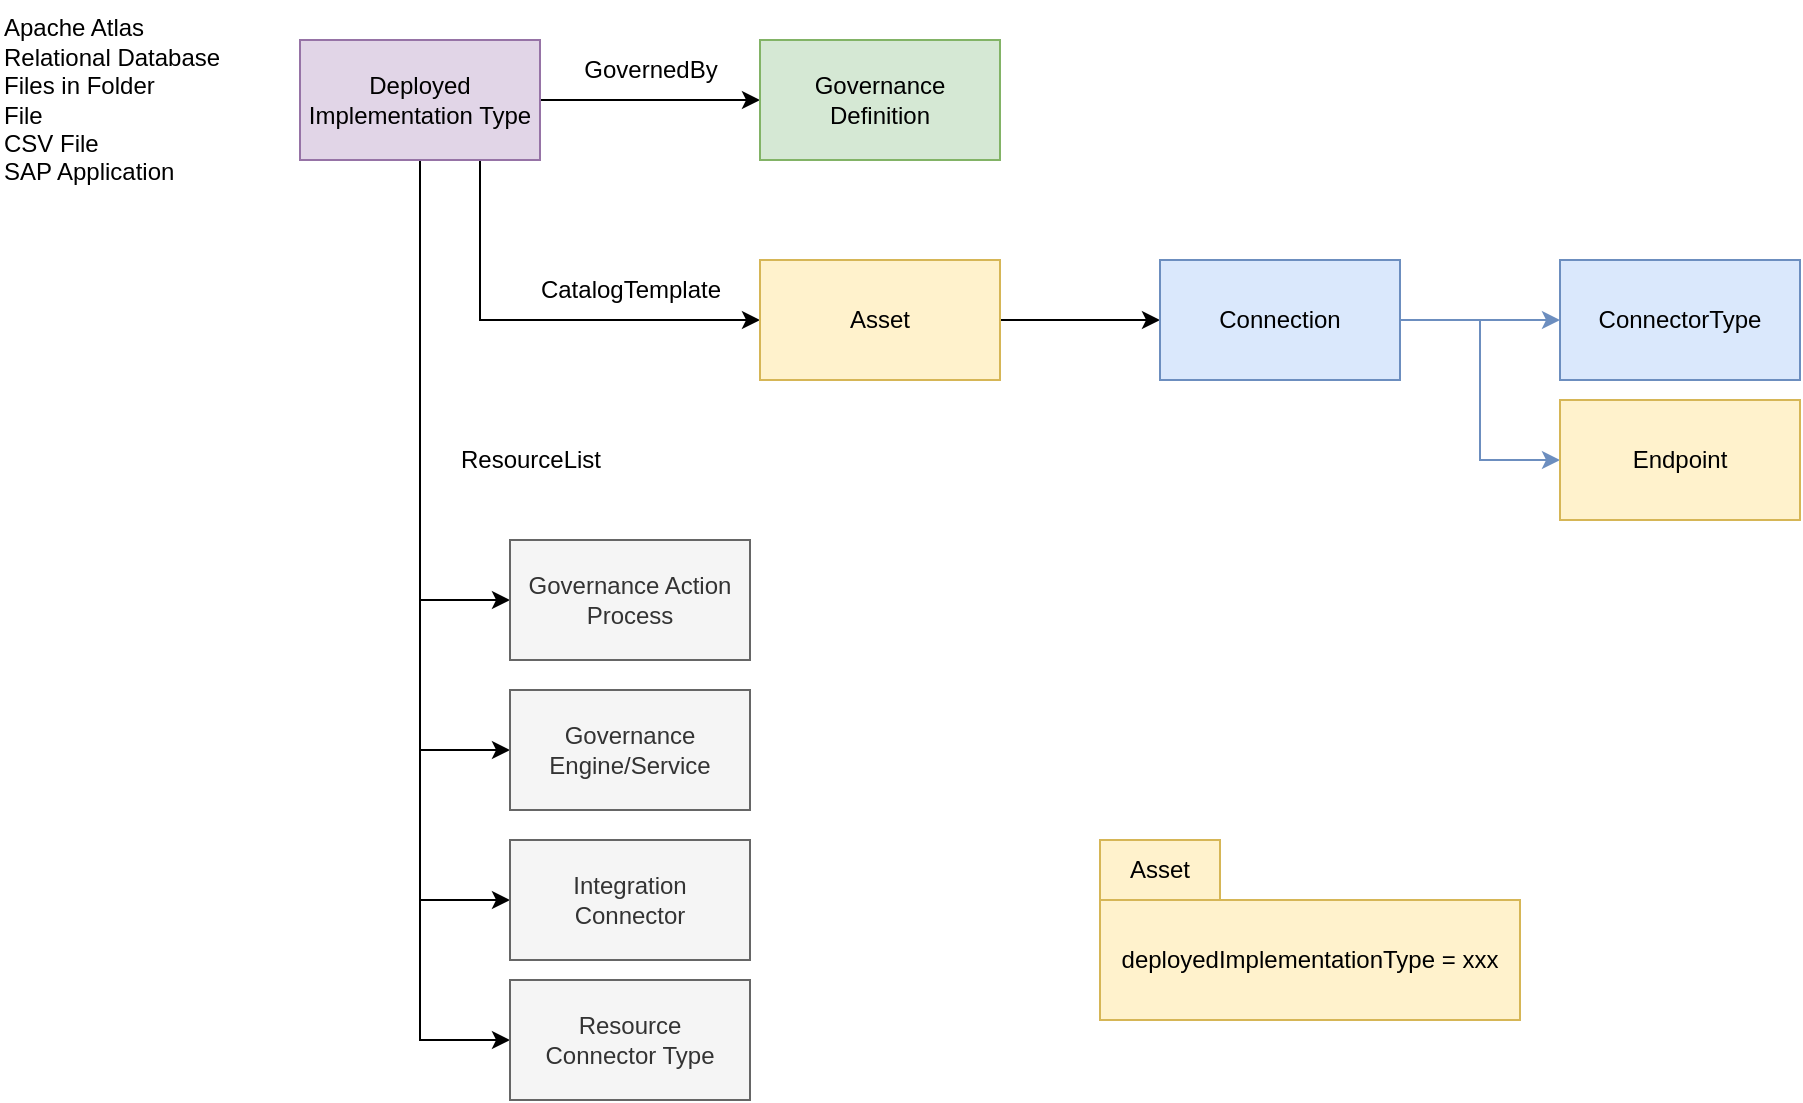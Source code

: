 <mxfile version="21.6.8" type="device" pages="3">
  <diagram name="deployed-implementation-type" id="qUKCv-Z4yKY8zKKvtONu">
    <mxGraphModel dx="1114" dy="1056" grid="1" gridSize="10" guides="1" tooltips="1" connect="1" arrows="1" fold="1" page="1" pageScale="1" pageWidth="827" pageHeight="1169" math="0" shadow="0">
      <root>
        <mxCell id="0" />
        <mxCell id="1" parent="0" />
        <mxCell id="b3Yb-m2iy14IqW4_P95S-3" style="edgeStyle=orthogonalEdgeStyle;rounded=0;orthogonalLoop=1;jettySize=auto;html=1;exitX=1;exitY=0.5;exitDx=0;exitDy=0;entryX=0;entryY=0.5;entryDx=0;entryDy=0;" edge="1" parent="1" source="b3Yb-m2iy14IqW4_P95S-1" target="b3Yb-m2iy14IqW4_P95S-2">
          <mxGeometry relative="1" as="geometry" />
        </mxCell>
        <mxCell id="b3Yb-m2iy14IqW4_P95S-12" style="edgeStyle=orthogonalEdgeStyle;rounded=0;orthogonalLoop=1;jettySize=auto;html=1;exitX=0.75;exitY=1;exitDx=0;exitDy=0;entryX=0;entryY=0.5;entryDx=0;entryDy=0;" edge="1" parent="1" source="b3Yb-m2iy14IqW4_P95S-1" target="b3Yb-m2iy14IqW4_P95S-5">
          <mxGeometry relative="1" as="geometry" />
        </mxCell>
        <mxCell id="b3Yb-m2iy14IqW4_P95S-15" style="edgeStyle=orthogonalEdgeStyle;rounded=0;orthogonalLoop=1;jettySize=auto;html=1;exitX=0.5;exitY=1;exitDx=0;exitDy=0;entryX=0;entryY=0.5;entryDx=0;entryDy=0;" edge="1" parent="1" source="b3Yb-m2iy14IqW4_P95S-1" target="b3Yb-m2iy14IqW4_P95S-14">
          <mxGeometry relative="1" as="geometry" />
        </mxCell>
        <mxCell id="b3Yb-m2iy14IqW4_P95S-17" style="edgeStyle=orthogonalEdgeStyle;rounded=0;orthogonalLoop=1;jettySize=auto;html=1;exitX=0.5;exitY=1;exitDx=0;exitDy=0;entryX=0;entryY=0.5;entryDx=0;entryDy=0;" edge="1" parent="1" source="b3Yb-m2iy14IqW4_P95S-1" target="b3Yb-m2iy14IqW4_P95S-16">
          <mxGeometry relative="1" as="geometry" />
        </mxCell>
        <mxCell id="b3Yb-m2iy14IqW4_P95S-18" style="edgeStyle=orthogonalEdgeStyle;rounded=0;orthogonalLoop=1;jettySize=auto;html=1;exitX=0.5;exitY=1;exitDx=0;exitDy=0;entryX=0;entryY=0.5;entryDx=0;entryDy=0;" edge="1" parent="1" source="b3Yb-m2iy14IqW4_P95S-1" target="b3Yb-m2iy14IqW4_P95S-19">
          <mxGeometry relative="1" as="geometry">
            <mxPoint x="290" y="650" as="targetPoint" />
          </mxGeometry>
        </mxCell>
        <mxCell id="b3Yb-m2iy14IqW4_P95S-1" value="Deployed Implementation Type" style="rounded=0;whiteSpace=wrap;html=1;fillColor=#e1d5e7;strokeColor=#9673a6;" vertex="1" parent="1">
          <mxGeometry x="230" y="200" width="120" height="60" as="geometry" />
        </mxCell>
        <mxCell id="b3Yb-m2iy14IqW4_P95S-2" value="Governance&lt;br&gt;Definition" style="rounded=0;whiteSpace=wrap;html=1;fillColor=#d5e8d4;strokeColor=#82b366;" vertex="1" parent="1">
          <mxGeometry x="460" y="200" width="120" height="60" as="geometry" />
        </mxCell>
        <mxCell id="b3Yb-m2iy14IqW4_P95S-4" value="GovernedBy" style="text;html=1;align=center;verticalAlign=middle;resizable=0;points=[];autosize=1;strokeColor=none;fillColor=none;" vertex="1" parent="1">
          <mxGeometry x="360" y="200" width="90" height="30" as="geometry" />
        </mxCell>
        <mxCell id="b3Yb-m2iy14IqW4_P95S-7" value="" style="edgeStyle=orthogonalEdgeStyle;rounded=0;orthogonalLoop=1;jettySize=auto;html=1;" edge="1" parent="1" source="b3Yb-m2iy14IqW4_P95S-5" target="b3Yb-m2iy14IqW4_P95S-6">
          <mxGeometry relative="1" as="geometry" />
        </mxCell>
        <mxCell id="b3Yb-m2iy14IqW4_P95S-5" value="Asset" style="rounded=0;whiteSpace=wrap;html=1;fillColor=#fff2cc;strokeColor=#d6b656;" vertex="1" parent="1">
          <mxGeometry x="460" y="310" width="120" height="60" as="geometry" />
        </mxCell>
        <mxCell id="b3Yb-m2iy14IqW4_P95S-9" value="" style="edgeStyle=orthogonalEdgeStyle;rounded=0;orthogonalLoop=1;jettySize=auto;html=1;fillColor=#dae8fc;strokeColor=#6c8ebf;" edge="1" parent="1" source="b3Yb-m2iy14IqW4_P95S-6" target="b3Yb-m2iy14IqW4_P95S-8">
          <mxGeometry relative="1" as="geometry" />
        </mxCell>
        <mxCell id="b3Yb-m2iy14IqW4_P95S-11" value="" style="edgeStyle=orthogonalEdgeStyle;rounded=0;orthogonalLoop=1;jettySize=auto;html=1;entryX=0;entryY=0.5;entryDx=0;entryDy=0;fillColor=#dae8fc;strokeColor=#6c8ebf;" edge="1" parent="1" source="b3Yb-m2iy14IqW4_P95S-6" target="b3Yb-m2iy14IqW4_P95S-10">
          <mxGeometry relative="1" as="geometry" />
        </mxCell>
        <mxCell id="b3Yb-m2iy14IqW4_P95S-6" value="Connection" style="whiteSpace=wrap;html=1;rounded=0;fillColor=#dae8fc;strokeColor=#6c8ebf;" vertex="1" parent="1">
          <mxGeometry x="660" y="310" width="120" height="60" as="geometry" />
        </mxCell>
        <mxCell id="b3Yb-m2iy14IqW4_P95S-8" value="ConnectorType" style="whiteSpace=wrap;html=1;rounded=0;fillColor=#dae8fc;strokeColor=#6c8ebf;" vertex="1" parent="1">
          <mxGeometry x="860" y="310" width="120" height="60" as="geometry" />
        </mxCell>
        <mxCell id="b3Yb-m2iy14IqW4_P95S-10" value="Endpoint" style="whiteSpace=wrap;html=1;rounded=0;fillColor=#fff2cc;strokeColor=#d6b656;" vertex="1" parent="1">
          <mxGeometry x="860" y="380" width="120" height="60" as="geometry" />
        </mxCell>
        <mxCell id="b3Yb-m2iy14IqW4_P95S-13" value="CatalogTemplate" style="text;html=1;align=center;verticalAlign=middle;resizable=0;points=[];autosize=1;strokeColor=none;fillColor=none;" vertex="1" parent="1">
          <mxGeometry x="340" y="310" width="110" height="30" as="geometry" />
        </mxCell>
        <mxCell id="b3Yb-m2iy14IqW4_P95S-14" value="Governance Action&lt;br&gt;Process" style="rounded=0;whiteSpace=wrap;html=1;fillColor=#f5f5f5;strokeColor=#666666;fontColor=#333333;" vertex="1" parent="1">
          <mxGeometry x="335" y="450" width="120" height="60" as="geometry" />
        </mxCell>
        <mxCell id="b3Yb-m2iy14IqW4_P95S-16" value="Governance Engine/Service" style="rounded=0;whiteSpace=wrap;html=1;fillColor=#f5f5f5;strokeColor=#666666;fontColor=#333333;" vertex="1" parent="1">
          <mxGeometry x="335" y="525" width="120" height="60" as="geometry" />
        </mxCell>
        <mxCell id="b3Yb-m2iy14IqW4_P95S-19" value="Integration&lt;br&gt;Connector" style="rounded=0;whiteSpace=wrap;html=1;fillColor=#f5f5f5;strokeColor=#666666;fontColor=#333333;" vertex="1" parent="1">
          <mxGeometry x="335" y="600" width="120" height="60" as="geometry" />
        </mxCell>
        <mxCell id="b3Yb-m2iy14IqW4_P95S-20" value="ResourceList" style="text;html=1;align=center;verticalAlign=middle;resizable=0;points=[];autosize=1;strokeColor=none;fillColor=none;" vertex="1" parent="1">
          <mxGeometry x="300" y="395" width="90" height="30" as="geometry" />
        </mxCell>
        <mxCell id="b3Yb-m2iy14IqW4_P95S-21" style="edgeStyle=orthogonalEdgeStyle;rounded=0;orthogonalLoop=1;jettySize=auto;html=1;exitX=0.5;exitY=1;exitDx=0;exitDy=0;entryX=0;entryY=0.5;entryDx=0;entryDy=0;" edge="1" parent="1" target="b3Yb-m2iy14IqW4_P95S-22">
          <mxGeometry relative="1" as="geometry">
            <mxPoint x="290" y="720" as="targetPoint" />
            <mxPoint x="290" y="330" as="sourcePoint" />
            <Array as="points">
              <mxPoint x="290" y="700" />
            </Array>
          </mxGeometry>
        </mxCell>
        <mxCell id="b3Yb-m2iy14IqW4_P95S-22" value="Resource&lt;br&gt;Connector Type" style="rounded=0;whiteSpace=wrap;html=1;fillColor=#f5f5f5;strokeColor=#666666;fontColor=#333333;" vertex="1" parent="1">
          <mxGeometry x="335" y="670" width="120" height="60" as="geometry" />
        </mxCell>
        <mxCell id="b3Yb-m2iy14IqW4_P95S-23" value="Asset" style="rounded=0;whiteSpace=wrap;html=1;fillColor=#fff2cc;strokeColor=#d6b656;" vertex="1" parent="1">
          <mxGeometry x="630" y="600" width="60" height="30" as="geometry" />
        </mxCell>
        <mxCell id="b3Yb-m2iy14IqW4_P95S-24" value="deployedImplementationType = xxx" style="rounded=0;whiteSpace=wrap;html=1;fillColor=#fff2cc;strokeColor=#d6b656;" vertex="1" parent="1">
          <mxGeometry x="630" y="630" width="210" height="60" as="geometry" />
        </mxCell>
        <mxCell id="fNWjKRO-uDi4oFVqw6zM-1" value="Apache Atlas&lt;br&gt;Relational Database&lt;br&gt;Files in Folder&lt;br&gt;File&lt;br&gt;CSV File&lt;br&gt;SAP Application" style="text;html=1;align=left;verticalAlign=middle;resizable=0;points=[];autosize=1;strokeColor=none;fillColor=none;" vertex="1" parent="1">
          <mxGeometry x="80" y="180" width="130" height="100" as="geometry" />
        </mxCell>
      </root>
    </mxGraphModel>
  </diagram>
  <diagram id="XuiiRpJ12CHdMacsZVWG" name="file-types">
    <mxGraphModel dx="1114" dy="1056" grid="1" gridSize="10" guides="1" tooltips="1" connect="1" arrows="1" fold="1" page="1" pageScale="1" pageWidth="827" pageHeight="1169" math="0" shadow="0">
      <root>
        <mxCell id="0" />
        <mxCell id="1" parent="0" />
        <mxCell id="SMoAeUGrcsFYhPmpA1hn-1" style="edgeStyle=orthogonalEdgeStyle;rounded=0;orthogonalLoop=1;jettySize=auto;html=1;exitX=1;exitY=0.5;exitDx=0;exitDy=0;entryX=0;entryY=0.5;entryDx=0;entryDy=0;" edge="1" parent="1" source="SMoAeUGrcsFYhPmpA1hn-6" target="SMoAeUGrcsFYhPmpA1hn-7">
          <mxGeometry relative="1" as="geometry" />
        </mxCell>
        <mxCell id="SMoAeUGrcsFYhPmpA1hn-2" style="edgeStyle=orthogonalEdgeStyle;rounded=0;orthogonalLoop=1;jettySize=auto;html=1;exitX=0.75;exitY=1;exitDx=0;exitDy=0;entryX=0;entryY=0.5;entryDx=0;entryDy=0;" edge="1" parent="1" source="SMoAeUGrcsFYhPmpA1hn-6" target="SMoAeUGrcsFYhPmpA1hn-10">
          <mxGeometry relative="1" as="geometry" />
        </mxCell>
        <mxCell id="SMoAeUGrcsFYhPmpA1hn-6" value="File Type" style="rounded=0;whiteSpace=wrap;html=1;fillColor=#e1d5e7;strokeColor=#9673a6;" vertex="1" parent="1">
          <mxGeometry x="260" y="1445" width="120" height="60" as="geometry" />
        </mxCell>
        <mxCell id="SMoAeUGrcsFYhPmpA1hn-7" value="Governance&lt;br&gt;Definition" style="rounded=0;whiteSpace=wrap;html=1;fillColor=#d5e8d4;strokeColor=#82b366;" vertex="1" parent="1">
          <mxGeometry x="490" y="1445" width="120" height="60" as="geometry" />
        </mxCell>
        <mxCell id="SMoAeUGrcsFYhPmpA1hn-8" value="GovernedBy" style="text;html=1;align=center;verticalAlign=middle;resizable=0;points=[];autosize=1;strokeColor=none;fillColor=none;" vertex="1" parent="1">
          <mxGeometry x="390" y="1445" width="90" height="30" as="geometry" />
        </mxCell>
        <mxCell id="SMoAeUGrcsFYhPmpA1hn-9" value="" style="edgeStyle=orthogonalEdgeStyle;rounded=0;orthogonalLoop=1;jettySize=auto;html=1;" edge="1" parent="1" source="SMoAeUGrcsFYhPmpA1hn-10" target="SMoAeUGrcsFYhPmpA1hn-13">
          <mxGeometry relative="1" as="geometry" />
        </mxCell>
        <mxCell id="SMoAeUGrcsFYhPmpA1hn-10" value="Asset" style="rounded=0;whiteSpace=wrap;html=1;fillColor=#fff2cc;strokeColor=#d6b656;" vertex="1" parent="1">
          <mxGeometry x="490" y="1555" width="120" height="60" as="geometry" />
        </mxCell>
        <mxCell id="SMoAeUGrcsFYhPmpA1hn-11" value="" style="edgeStyle=orthogonalEdgeStyle;rounded=0;orthogonalLoop=1;jettySize=auto;html=1;fillColor=#dae8fc;strokeColor=#6c8ebf;" edge="1" parent="1" source="SMoAeUGrcsFYhPmpA1hn-13" target="SMoAeUGrcsFYhPmpA1hn-14">
          <mxGeometry relative="1" as="geometry" />
        </mxCell>
        <mxCell id="SMoAeUGrcsFYhPmpA1hn-12" value="" style="edgeStyle=orthogonalEdgeStyle;rounded=0;orthogonalLoop=1;jettySize=auto;html=1;entryX=0;entryY=0.5;entryDx=0;entryDy=0;fillColor=#dae8fc;strokeColor=#6c8ebf;" edge="1" parent="1" source="SMoAeUGrcsFYhPmpA1hn-13" target="SMoAeUGrcsFYhPmpA1hn-15">
          <mxGeometry relative="1" as="geometry" />
        </mxCell>
        <mxCell id="SMoAeUGrcsFYhPmpA1hn-13" value="Connection" style="whiteSpace=wrap;html=1;rounded=0;fillColor=#dae8fc;strokeColor=#6c8ebf;" vertex="1" parent="1">
          <mxGeometry x="690" y="1555" width="120" height="60" as="geometry" />
        </mxCell>
        <mxCell id="SMoAeUGrcsFYhPmpA1hn-14" value="ConnectorType" style="whiteSpace=wrap;html=1;rounded=0;fillColor=#dae8fc;strokeColor=#6c8ebf;" vertex="1" parent="1">
          <mxGeometry x="890" y="1555" width="120" height="60" as="geometry" />
        </mxCell>
        <mxCell id="SMoAeUGrcsFYhPmpA1hn-15" value="Endpoint" style="whiteSpace=wrap;html=1;rounded=0;fillColor=#dae8fc;strokeColor=#6c8ebf;" vertex="1" parent="1">
          <mxGeometry x="890" y="1625" width="120" height="60" as="geometry" />
        </mxCell>
        <mxCell id="SMoAeUGrcsFYhPmpA1hn-16" value="CatalogTemplate" style="text;html=1;align=center;verticalAlign=middle;resizable=0;points=[];autosize=1;strokeColor=none;fillColor=none;" vertex="1" parent="1">
          <mxGeometry x="370" y="1555" width="110" height="30" as="geometry" />
        </mxCell>
        <mxCell id="SMoAeUGrcsFYhPmpA1hn-20" value="ResourceList" style="text;html=1;align=center;verticalAlign=middle;resizable=0;points=[];autosize=1;strokeColor=none;fillColor=none;" vertex="1" parent="1">
          <mxGeometry x="330" y="1625" width="90" height="30" as="geometry" />
        </mxCell>
        <mxCell id="SMoAeUGrcsFYhPmpA1hn-21" style="edgeStyle=orthogonalEdgeStyle;rounded=0;orthogonalLoop=1;jettySize=auto;html=1;exitX=0.5;exitY=1;exitDx=0;exitDy=0;entryX=0;entryY=0.5;entryDx=0;entryDy=0;" edge="1" parent="1" target="SMoAeUGrcsFYhPmpA1hn-22" source="SMoAeUGrcsFYhPmpA1hn-6">
          <mxGeometry relative="1" as="geometry">
            <mxPoint x="320" y="1965" as="targetPoint" />
            <mxPoint x="320" y="1575" as="sourcePoint" />
            <Array as="points">
              <mxPoint x="320" y="1730" />
            </Array>
          </mxGeometry>
        </mxCell>
        <mxCell id="SMoAeUGrcsFYhPmpA1hn-22" value="Resource&lt;br&gt;Connector Type" style="rounded=0;whiteSpace=wrap;html=1;fillColor=#f5f5f5;strokeColor=#666666;fontColor=#333333;" vertex="1" parent="1">
          <mxGeometry x="365" y="1700" width="120" height="60" as="geometry" />
        </mxCell>
        <mxCell id="SMoAeUGrcsFYhPmpA1hn-23" value="DataFile" style="rounded=0;whiteSpace=wrap;html=1;fillColor=#fff2cc;strokeColor=#d6b656;" vertex="1" parent="1">
          <mxGeometry x="580" y="1700" width="60" height="30" as="geometry" />
        </mxCell>
        <mxCell id="SMoAeUGrcsFYhPmpA1hn-24" value="deployedImplementationType = yyy&lt;br&gt;fileType = xxx" style="rounded=0;whiteSpace=wrap;html=1;fillColor=#fff2cc;strokeColor=#d6b656;" vertex="1" parent="1">
          <mxGeometry x="580" y="1730" width="210" height="60" as="geometry" />
        </mxCell>
        <mxCell id="SMoAeUGrcsFYhPmpA1hn-26" value=".csv&lt;br&gt;.avro&lt;br&gt;.ppt&lt;br&gt;.parquet&lt;br&gt;.omarchve" style="text;html=1;align=left;verticalAlign=middle;resizable=0;points=[];autosize=1;strokeColor=none;fillColor=none;" vertex="1" parent="1">
          <mxGeometry x="140" y="1430" width="80" height="90" as="geometry" />
        </mxCell>
        <mxCell id="SMoAeUGrcsFYhPmpA1hn-27" value="Asset" style="rounded=0;whiteSpace=wrap;html=1;fillColor=#b0e3e6;strokeColor=#0e8088;" vertex="1" parent="1">
          <mxGeometry x="320" y="80" width="120" height="60" as="geometry" />
        </mxCell>
        <mxCell id="SMoAeUGrcsFYhPmpA1hn-54" style="edgeStyle=orthogonalEdgeStyle;rounded=0;orthogonalLoop=1;jettySize=auto;html=1;entryX=0.5;entryY=1;entryDx=0;entryDy=0;endArrow=block;endFill=0;endSize=13;" edge="1" parent="1" source="SMoAeUGrcsFYhPmpA1hn-53" target="SMoAeUGrcsFYhPmpA1hn-27">
          <mxGeometry relative="1" as="geometry" />
        </mxCell>
        <mxCell id="SMoAeUGrcsFYhPmpA1hn-53" value="DataStore" style="rounded=0;whiteSpace=wrap;html=1;fillColor=#b0e3e6;strokeColor=#0e8088;" vertex="1" parent="1">
          <mxGeometry x="320" y="180" width="120" height="60" as="geometry" />
        </mxCell>
        <mxCell id="SMoAeUGrcsFYhPmpA1hn-55" value="DataFile" style="rounded=0;whiteSpace=wrap;html=1;fillColor=#b0e3e6;strokeColor=#0e8088;" vertex="1" parent="1">
          <mxGeometry x="320" y="300" width="120" height="60" as="geometry" />
        </mxCell>
        <mxCell id="SMoAeUGrcsFYhPmpA1hn-58" value="CSVFile" style="rounded=0;whiteSpace=wrap;html=1;fillColor=#b0e3e6;strokeColor=#0e8088;" vertex="1" parent="1">
          <mxGeometry x="170" y="380" width="120" height="60" as="geometry" />
        </mxCell>
        <mxCell id="SMoAeUGrcsFYhPmpA1hn-59" style="edgeStyle=orthogonalEdgeStyle;rounded=0;orthogonalLoop=1;jettySize=auto;html=1;endArrow=block;endFill=0;endSize=13;exitX=1;exitY=0.5;exitDx=0;exitDy=0;" edge="1" parent="1" source="SMoAeUGrcsFYhPmpA1hn-58" target="SMoAeUGrcsFYhPmpA1hn-55">
          <mxGeometry relative="1" as="geometry">
            <mxPoint x="170" y="320" as="sourcePoint" />
            <mxPoint x="160" y="370" as="targetPoint" />
          </mxGeometry>
        </mxCell>
        <mxCell id="SMoAeUGrcsFYhPmpA1hn-60" value="AvroFile" style="rounded=0;whiteSpace=wrap;html=1;fillColor=#b0e3e6;strokeColor=#0e8088;" vertex="1" parent="1">
          <mxGeometry x="170" y="450" width="120" height="60" as="geometry" />
        </mxCell>
        <mxCell id="SMoAeUGrcsFYhPmpA1hn-61" style="edgeStyle=orthogonalEdgeStyle;rounded=0;orthogonalLoop=1;jettySize=auto;html=1;endArrow=block;endFill=0;endSize=13;" edge="1" parent="1" source="SMoAeUGrcsFYhPmpA1hn-60" target="SMoAeUGrcsFYhPmpA1hn-55">
          <mxGeometry relative="1" as="geometry">
            <mxPoint x="180" y="330" as="sourcePoint" />
            <mxPoint x="170" y="380" as="targetPoint" />
          </mxGeometry>
        </mxCell>
        <mxCell id="SMoAeUGrcsFYhPmpA1hn-62" value="JSONFile" style="rounded=0;whiteSpace=wrap;html=1;fillColor=#b0e3e6;strokeColor=#0e8088;" vertex="1" parent="1">
          <mxGeometry x="170" y="520" width="120" height="60" as="geometry" />
        </mxCell>
        <mxCell id="SMoAeUGrcsFYhPmpA1hn-63" style="edgeStyle=orthogonalEdgeStyle;rounded=0;orthogonalLoop=1;jettySize=auto;html=1;endArrow=block;endFill=0;endSize=13;" edge="1" parent="1" source="SMoAeUGrcsFYhPmpA1hn-62" target="SMoAeUGrcsFYhPmpA1hn-55">
          <mxGeometry relative="1" as="geometry">
            <mxPoint x="190" y="340" as="sourcePoint" />
            <mxPoint x="180" y="390" as="targetPoint" />
          </mxGeometry>
        </mxCell>
        <mxCell id="SMoAeUGrcsFYhPmpA1hn-64" value="ParquetFile" style="rounded=0;whiteSpace=wrap;html=1;fillColor=#b0e3e6;strokeColor=#0e8088;" vertex="1" parent="1">
          <mxGeometry x="170" y="590" width="120" height="60" as="geometry" />
        </mxCell>
        <mxCell id="SMoAeUGrcsFYhPmpA1hn-65" style="edgeStyle=orthogonalEdgeStyle;rounded=0;orthogonalLoop=1;jettySize=auto;html=1;endArrow=block;endFill=0;endSize=13;entryX=0.5;entryY=1;entryDx=0;entryDy=0;" edge="1" parent="1" source="SMoAeUGrcsFYhPmpA1hn-64" target="SMoAeUGrcsFYhPmpA1hn-55">
          <mxGeometry relative="1" as="geometry">
            <mxPoint x="200" y="350" as="sourcePoint" />
            <mxPoint x="190" y="400" as="targetPoint" />
          </mxGeometry>
        </mxCell>
        <mxCell id="SMoAeUGrcsFYhPmpA1hn-66" value="SpreadsheetFile" style="rounded=0;whiteSpace=wrap;html=1;fillColor=#b0e3e6;strokeColor=#0e8088;" vertex="1" parent="1">
          <mxGeometry x="170" y="660" width="120" height="60" as="geometry" />
        </mxCell>
        <mxCell id="SMoAeUGrcsFYhPmpA1hn-67" style="edgeStyle=orthogonalEdgeStyle;rounded=0;orthogonalLoop=1;jettySize=auto;html=1;endArrow=block;endFill=0;endSize=13;" edge="1" parent="1" source="SMoAeUGrcsFYhPmpA1hn-66" target="SMoAeUGrcsFYhPmpA1hn-55">
          <mxGeometry relative="1" as="geometry">
            <mxPoint x="210" y="360" as="sourcePoint" />
            <mxPoint x="200" y="410" as="targetPoint" />
          </mxGeometry>
        </mxCell>
        <mxCell id="SMoAeUGrcsFYhPmpA1hn-68" value="XMLFile" style="rounded=0;whiteSpace=wrap;html=1;fillColor=#b0e3e6;strokeColor=#0e8088;" vertex="1" parent="1">
          <mxGeometry x="170" y="730" width="120" height="60" as="geometry" />
        </mxCell>
        <mxCell id="SMoAeUGrcsFYhPmpA1hn-69" style="edgeStyle=orthogonalEdgeStyle;rounded=0;orthogonalLoop=1;jettySize=auto;html=1;endArrow=block;endFill=0;endSize=13;entryX=0.5;entryY=1;entryDx=0;entryDy=0;" edge="1" parent="1" source="SMoAeUGrcsFYhPmpA1hn-68" target="SMoAeUGrcsFYhPmpA1hn-55">
          <mxGeometry relative="1" as="geometry">
            <mxPoint x="220" y="370" as="sourcePoint" />
            <mxPoint x="210" y="420" as="targetPoint" />
          </mxGeometry>
        </mxCell>
        <mxCell id="SMoAeUGrcsFYhPmpA1hn-70" value="FileFolder" style="rounded=0;whiteSpace=wrap;html=1;fillColor=#b0e3e6;strokeColor=#0e8088;" vertex="1" parent="1">
          <mxGeometry x="660" y="300" width="120" height="60" as="geometry" />
        </mxCell>
        <mxCell id="SMoAeUGrcsFYhPmpA1hn-72" value="DataFolder" style="rounded=0;whiteSpace=wrap;html=1;fillColor=#b0e3e6;strokeColor=#0e8088;" vertex="1" parent="1">
          <mxGeometry x="660" y="400" width="120" height="60" as="geometry" />
        </mxCell>
        <mxCell id="SMoAeUGrcsFYhPmpA1hn-73" style="edgeStyle=orthogonalEdgeStyle;rounded=0;orthogonalLoop=1;jettySize=auto;html=1;endArrow=block;endFill=0;endSize=13;" edge="1" parent="1" source="SMoAeUGrcsFYhPmpA1hn-72">
          <mxGeometry relative="1" as="geometry">
            <mxPoint x="730" y="310" as="sourcePoint" />
            <mxPoint x="720" y="360" as="targetPoint" />
          </mxGeometry>
        </mxCell>
        <mxCell id="SMoAeUGrcsFYhPmpA1hn-75" style="edgeStyle=orthogonalEdgeStyle;rounded=0;orthogonalLoop=1;jettySize=auto;html=1;endArrow=block;endFill=0;endSize=13;exitX=0.5;exitY=0;exitDx=0;exitDy=0;" edge="1" parent="1" source="SMoAeUGrcsFYhPmpA1hn-55" target="SMoAeUGrcsFYhPmpA1hn-53">
          <mxGeometry relative="1" as="geometry">
            <mxPoint x="300" y="420" as="sourcePoint" />
            <mxPoint x="390" y="370" as="targetPoint" />
          </mxGeometry>
        </mxCell>
        <mxCell id="SMoAeUGrcsFYhPmpA1hn-76" style="edgeStyle=orthogonalEdgeStyle;rounded=0;orthogonalLoop=1;jettySize=auto;html=1;endArrow=block;endFill=0;endSize=13;exitX=0.5;exitY=0;exitDx=0;exitDy=0;" edge="1" parent="1" source="SMoAeUGrcsFYhPmpA1hn-70" target="SMoAeUGrcsFYhPmpA1hn-53">
          <mxGeometry relative="1" as="geometry">
            <mxPoint x="310" y="430" as="sourcePoint" />
            <mxPoint x="490" y="250" as="targetPoint" />
          </mxGeometry>
        </mxCell>
        <mxCell id="SMoAeUGrcsFYhPmpA1hn-77" value="MediaFile" style="rounded=0;whiteSpace=wrap;html=1;fillColor=#b0e3e6;strokeColor=#0e8088;" vertex="1" parent="1">
          <mxGeometry x="480" y="380" width="120" height="60" as="geometry" />
        </mxCell>
        <mxCell id="SMoAeUGrcsFYhPmpA1hn-78" style="edgeStyle=orthogonalEdgeStyle;rounded=0;orthogonalLoop=1;jettySize=auto;html=1;endArrow=block;endFill=0;endSize=13;" edge="1" parent="1" source="SMoAeUGrcsFYhPmpA1hn-77">
          <mxGeometry relative="1" as="geometry">
            <mxPoint x="440" y="440" as="sourcePoint" />
            <mxPoint x="380" y="360" as="targetPoint" />
          </mxGeometry>
        </mxCell>
        <mxCell id="SMoAeUGrcsFYhPmpA1hn-79" value="Document" style="rounded=0;whiteSpace=wrap;html=1;fillColor=#b0e3e6;strokeColor=#0e8088;" vertex="1" parent="1">
          <mxGeometry x="640" y="520" width="120" height="60" as="geometry" />
        </mxCell>
        <mxCell id="SMoAeUGrcsFYhPmpA1hn-80" style="edgeStyle=orthogonalEdgeStyle;rounded=0;orthogonalLoop=1;jettySize=auto;html=1;endArrow=block;endFill=0;endSize=13;" edge="1" parent="1" source="SMoAeUGrcsFYhPmpA1hn-79" target="SMoAeUGrcsFYhPmpA1hn-77">
          <mxGeometry relative="1" as="geometry">
            <mxPoint x="450" y="450" as="sourcePoint" />
            <mxPoint x="390" y="370" as="targetPoint" />
          </mxGeometry>
        </mxCell>
        <mxCell id="SMoAeUGrcsFYhPmpA1hn-81" value="AudioFile" style="rounded=0;whiteSpace=wrap;html=1;fillColor=#b0e3e6;strokeColor=#0e8088;" vertex="1" parent="1">
          <mxGeometry x="640" y="590" width="120" height="60" as="geometry" />
        </mxCell>
        <mxCell id="SMoAeUGrcsFYhPmpA1hn-82" style="edgeStyle=orthogonalEdgeStyle;rounded=0;orthogonalLoop=1;jettySize=auto;html=1;endArrow=block;endFill=0;endSize=13;" edge="1" parent="1" source="SMoAeUGrcsFYhPmpA1hn-81">
          <mxGeometry relative="1" as="geometry">
            <mxPoint x="460" y="460" as="sourcePoint" />
            <mxPoint x="540" y="440" as="targetPoint" />
          </mxGeometry>
        </mxCell>
        <mxCell id="SMoAeUGrcsFYhPmpA1hn-83" value="3DImageFile" style="rounded=0;whiteSpace=wrap;html=1;fillColor=#b0e3e6;strokeColor=#0e8088;" vertex="1" parent="1">
          <mxGeometry x="640" y="660" width="120" height="60" as="geometry" />
        </mxCell>
        <mxCell id="SMoAeUGrcsFYhPmpA1hn-84" style="edgeStyle=orthogonalEdgeStyle;rounded=0;orthogonalLoop=1;jettySize=auto;html=1;endArrow=block;endFill=0;endSize=13;entryX=0.5;entryY=1;entryDx=0;entryDy=0;" edge="1" parent="1" source="SMoAeUGrcsFYhPmpA1hn-83" target="SMoAeUGrcsFYhPmpA1hn-77">
          <mxGeometry relative="1" as="geometry">
            <mxPoint x="470" y="470" as="sourcePoint" />
            <mxPoint x="410" y="390" as="targetPoint" />
          </mxGeometry>
        </mxCell>
        <mxCell id="SMoAeUGrcsFYhPmpA1hn-85" value="RasterFile" style="rounded=0;whiteSpace=wrap;html=1;fillColor=#b0e3e6;strokeColor=#0e8088;" vertex="1" parent="1">
          <mxGeometry x="640" y="730" width="120" height="60" as="geometry" />
        </mxCell>
        <mxCell id="SMoAeUGrcsFYhPmpA1hn-86" style="edgeStyle=orthogonalEdgeStyle;rounded=0;orthogonalLoop=1;jettySize=auto;html=1;endArrow=block;endFill=0;endSize=13;entryX=0.5;entryY=1;entryDx=0;entryDy=0;" edge="1" parent="1" source="SMoAeUGrcsFYhPmpA1hn-85" target="SMoAeUGrcsFYhPmpA1hn-77">
          <mxGeometry relative="1" as="geometry">
            <mxPoint x="480" y="480" as="sourcePoint" />
            <mxPoint x="420" y="400" as="targetPoint" />
          </mxGeometry>
        </mxCell>
        <mxCell id="SMoAeUGrcsFYhPmpA1hn-87" value="VectorFile" style="rounded=0;whiteSpace=wrap;html=1;fillColor=#b0e3e6;strokeColor=#0e8088;" vertex="1" parent="1">
          <mxGeometry x="640" y="800" width="120" height="60" as="geometry" />
        </mxCell>
        <mxCell id="SMoAeUGrcsFYhPmpA1hn-88" style="edgeStyle=orthogonalEdgeStyle;rounded=0;orthogonalLoop=1;jettySize=auto;html=1;endArrow=block;endFill=0;endSize=13;" edge="1" parent="1" source="SMoAeUGrcsFYhPmpA1hn-87">
          <mxGeometry relative="1" as="geometry">
            <mxPoint x="490" y="490" as="sourcePoint" />
            <mxPoint x="540" y="440" as="targetPoint" />
          </mxGeometry>
        </mxCell>
        <mxCell id="SMoAeUGrcsFYhPmpA1hn-89" value="LogFile" style="rounded=0;whiteSpace=wrap;html=1;fillColor=#b0e3e6;strokeColor=#0e8088;" vertex="1" parent="1">
          <mxGeometry x="169.5" y="800" width="120" height="60" as="geometry" />
        </mxCell>
        <mxCell id="SMoAeUGrcsFYhPmpA1hn-90" style="edgeStyle=orthogonalEdgeStyle;rounded=0;orthogonalLoop=1;jettySize=auto;html=1;endArrow=block;endFill=0;endSize=13;entryX=0.5;entryY=1;entryDx=0;entryDy=0;" edge="1" parent="1" source="SMoAeUGrcsFYhPmpA1hn-89" target="SMoAeUGrcsFYhPmpA1hn-55">
          <mxGeometry relative="1" as="geometry">
            <mxPoint x="219.5" y="440" as="sourcePoint" />
            <mxPoint x="379.5" y="430" as="targetPoint" />
          </mxGeometry>
        </mxCell>
        <mxCell id="SMoAeUGrcsFYhPmpA1hn-91" value="ArchiveFile" style="rounded=0;whiteSpace=wrap;html=1;fillColor=#b0e3e6;strokeColor=#0e8088;" vertex="1" parent="1">
          <mxGeometry x="170" y="870" width="120" height="60" as="geometry" />
        </mxCell>
        <mxCell id="SMoAeUGrcsFYhPmpA1hn-92" style="edgeStyle=orthogonalEdgeStyle;rounded=0;orthogonalLoop=1;jettySize=auto;html=1;endArrow=block;endFill=0;endSize=13;" edge="1" parent="1" source="SMoAeUGrcsFYhPmpA1hn-91">
          <mxGeometry relative="1" as="geometry">
            <mxPoint x="220" y="510" as="sourcePoint" />
            <mxPoint x="380" y="360" as="targetPoint" />
          </mxGeometry>
        </mxCell>
        <mxCell id="SMoAeUGrcsFYhPmpA1hn-93" value="KeystoreFile" style="rounded=0;whiteSpace=wrap;html=1;fillColor=#b0e3e6;strokeColor=#0e8088;" vertex="1" parent="1">
          <mxGeometry x="169.5" y="940" width="120" height="60" as="geometry" />
        </mxCell>
        <mxCell id="SMoAeUGrcsFYhPmpA1hn-94" style="edgeStyle=orthogonalEdgeStyle;rounded=0;orthogonalLoop=1;jettySize=auto;html=1;endArrow=block;endFill=0;endSize=13;" edge="1" parent="1" source="SMoAeUGrcsFYhPmpA1hn-93" target="SMoAeUGrcsFYhPmpA1hn-55">
          <mxGeometry relative="1" as="geometry">
            <mxPoint x="219.5" y="580" as="sourcePoint" />
            <mxPoint x="379.5" y="570" as="targetPoint" />
          </mxGeometry>
        </mxCell>
        <mxCell id="SMoAeUGrcsFYhPmpA1hn-95" value="SourceFile" style="rounded=0;whiteSpace=wrap;html=1;fillColor=#b0e3e6;strokeColor=#0e8088;" vertex="1" parent="1">
          <mxGeometry x="170" y="1010" width="120" height="60" as="geometry" />
        </mxCell>
        <mxCell id="SMoAeUGrcsFYhPmpA1hn-96" style="edgeStyle=orthogonalEdgeStyle;rounded=0;orthogonalLoop=1;jettySize=auto;html=1;endArrow=block;endFill=0;endSize=13;" edge="1" parent="1" source="SMoAeUGrcsFYhPmpA1hn-95" target="SMoAeUGrcsFYhPmpA1hn-55">
          <mxGeometry relative="1" as="geometry">
            <mxPoint x="220" y="650" as="sourcePoint" />
            <mxPoint x="380" y="640" as="targetPoint" />
          </mxGeometry>
        </mxCell>
        <mxCell id="SMoAeUGrcsFYhPmpA1hn-97" value="BuildInstructionFile" style="rounded=0;whiteSpace=wrap;html=1;fillColor=#b0e3e6;strokeColor=#0e8088;" vertex="1" parent="1">
          <mxGeometry x="169.5" y="1080" width="120" height="60" as="geometry" />
        </mxCell>
        <mxCell id="SMoAeUGrcsFYhPmpA1hn-98" style="edgeStyle=orthogonalEdgeStyle;rounded=0;orthogonalLoop=1;jettySize=auto;html=1;endArrow=block;endFill=0;endSize=13;" edge="1" parent="1" source="SMoAeUGrcsFYhPmpA1hn-97" target="SMoAeUGrcsFYhPmpA1hn-55">
          <mxGeometry relative="1" as="geometry">
            <mxPoint x="230" y="660" as="sourcePoint" />
            <mxPoint x="390" y="650" as="targetPoint" />
          </mxGeometry>
        </mxCell>
        <mxCell id="SMoAeUGrcsFYhPmpA1hn-99" value="ExecutableFile" style="rounded=0;whiteSpace=wrap;html=1;fillColor=#b0e3e6;strokeColor=#0e8088;" vertex="1" parent="1">
          <mxGeometry x="169.5" y="1150" width="120" height="60" as="geometry" />
        </mxCell>
        <mxCell id="SMoAeUGrcsFYhPmpA1hn-100" style="edgeStyle=orthogonalEdgeStyle;rounded=0;orthogonalLoop=1;jettySize=auto;html=1;endArrow=block;endFill=0;endSize=13;" edge="1" parent="1" source="SMoAeUGrcsFYhPmpA1hn-99" target="SMoAeUGrcsFYhPmpA1hn-55">
          <mxGeometry relative="1" as="geometry">
            <mxPoint x="240" y="670" as="sourcePoint" />
            <mxPoint x="400" y="660" as="targetPoint" />
          </mxGeometry>
        </mxCell>
        <mxCell id="SMoAeUGrcsFYhPmpA1hn-101" value="ScriptFile" style="rounded=0;whiteSpace=wrap;html=1;fillColor=#b0e3e6;strokeColor=#0e8088;" vertex="1" parent="1">
          <mxGeometry x="169.5" y="1220" width="120" height="60" as="geometry" />
        </mxCell>
        <mxCell id="SMoAeUGrcsFYhPmpA1hn-102" style="edgeStyle=orthogonalEdgeStyle;rounded=0;orthogonalLoop=1;jettySize=auto;html=1;endArrow=block;endFill=0;endSize=13;" edge="1" parent="1" source="SMoAeUGrcsFYhPmpA1hn-101" target="SMoAeUGrcsFYhPmpA1hn-55">
          <mxGeometry relative="1" as="geometry">
            <mxPoint x="250" y="680" as="sourcePoint" />
            <mxPoint x="410" y="670" as="targetPoint" />
          </mxGeometry>
        </mxCell>
        <mxCell id="SMoAeUGrcsFYhPmpA1hn-103" value="YAMLFile" style="rounded=0;whiteSpace=wrap;html=1;fillColor=#b0e3e6;strokeColor=#0e8088;" vertex="1" parent="1">
          <mxGeometry x="169.5" y="1289" width="120" height="60" as="geometry" />
        </mxCell>
        <mxCell id="SMoAeUGrcsFYhPmpA1hn-104" style="edgeStyle=orthogonalEdgeStyle;rounded=0;orthogonalLoop=1;jettySize=auto;html=1;endArrow=block;endFill=0;endSize=13;" edge="1" parent="1" source="SMoAeUGrcsFYhPmpA1hn-103" target="SMoAeUGrcsFYhPmpA1hn-55">
          <mxGeometry relative="1" as="geometry">
            <mxPoint x="260" y="690" as="sourcePoint" />
            <mxPoint x="420" y="680" as="targetPoint" />
          </mxGeometry>
        </mxCell>
        <mxCell id="SMoAeUGrcsFYhPmpA1hn-105" value="DeployedFileType" style="rounded=0;whiteSpace=wrap;html=1;fillColor=#fad7ac;strokeColor=#b46504;" vertex="1" parent="1">
          <mxGeometry x="540" y="1190" width="120" height="30" as="geometry" />
        </mxCell>
        <mxCell id="SMoAeUGrcsFYhPmpA1hn-106" value="displayName : &quot;Parquet File&quot;&lt;br&gt;description : &quot;Columnar data file.&quot;&lt;br&gt;deployedImplementationType : &quot;File&quot;&lt;br&gt;fileType : &quot;Parquet&quot;&lt;br&gt;fileExtension : &quot;pqt&quot;" style="rounded=0;whiteSpace=wrap;html=1;align=left;fillColor=#fad7ac;strokeColor=#b46504;" vertex="1" parent="1">
          <mxGeometry x="540" y="1220" width="230" height="100" as="geometry" />
        </mxCell>
        <mxCell id="SMoAeUGrcsFYhPmpA1hn-107" value="DeployedFileType" style="rounded=0;whiteSpace=wrap;html=1;fillColor=#fad7ac;strokeColor=#b46504;" vertex="1" parent="1">
          <mxGeometry x="790" y="1190" width="120" height="30" as="geometry" />
        </mxCell>
        <mxCell id="SMoAeUGrcsFYhPmpA1hn-108" value="displayName : &quot;Parquet File&quot;&lt;br&gt;description : &quot;Columnar data file.&quot;&lt;br&gt;deployedImplementationType : &quot;File&quot;&lt;br&gt;fileType : &quot;Parquet&quot;&lt;br&gt;fileExtension : &quot;parquet&quot;" style="rounded=0;whiteSpace=wrap;html=1;align=left;fillColor=#fad7ac;strokeColor=#b46504;" vertex="1" parent="1">
          <mxGeometry x="790" y="1220" width="230" height="100" as="geometry" />
        </mxCell>
      </root>
    </mxGraphModel>
  </diagram>
  <diagram id="7rmoZfFoL5cO5E5jDYzf" name="user-profile">
    <mxGraphModel dx="1114" dy="1056" grid="1" gridSize="10" guides="1" tooltips="1" connect="1" arrows="1" fold="1" page="1" pageScale="1" pageWidth="827" pageHeight="1169" math="0" shadow="0">
      <root>
        <mxCell id="0" />
        <mxCell id="1" parent="0" />
        <mxCell id="RfF2yoiQYKBwpprb4mHW-1" value="Person" style="rounded=0;whiteSpace=wrap;html=1;fillColor=#d0cee2;strokeColor=#56517e;" vertex="1" parent="1">
          <mxGeometry x="140" y="190" width="70" height="30" as="geometry" />
        </mxCell>
        <mxCell id="RfF2yoiQYKBwpprb4mHW-5" style="edgeStyle=orthogonalEdgeStyle;rounded=0;orthogonalLoop=1;jettySize=auto;html=1;exitX=0.5;exitY=1;exitDx=0;exitDy=0;entryX=0;entryY=0.5;entryDx=0;entryDy=0;" edge="1" parent="1" source="RfF2yoiQYKBwpprb4mHW-2" target="RfF2yoiQYKBwpprb4mHW-4">
          <mxGeometry relative="1" as="geometry" />
        </mxCell>
        <mxCell id="RfF2yoiQYKBwpprb4mHW-2" value="Callie Quartile" style="rounded=0;whiteSpace=wrap;html=1;fillColor=#d0cee2;strokeColor=#56517e;" vertex="1" parent="1">
          <mxGeometry x="140" y="220" width="120" height="60" as="geometry" />
        </mxCell>
        <mxCell id="RfF2yoiQYKBwpprb4mHW-3" value="Collection" style="rounded=0;whiteSpace=wrap;html=1;fillColor=#fff2cc;strokeColor=#d6b656;" vertex="1" parent="1">
          <mxGeometry x="240" y="330" width="70" height="30" as="geometry" />
        </mxCell>
        <mxCell id="RfF2yoiQYKBwpprb4mHW-4" value="Callie&#39;s Interesting Technologies" style="rounded=0;whiteSpace=wrap;html=1;fillColor=#fff2cc;strokeColor=#d6b656;" vertex="1" parent="1">
          <mxGeometry x="240" y="360" width="120" height="60" as="geometry" />
        </mxCell>
        <mxCell id="RfF2yoiQYKBwpprb4mHW-6" value="DeployedImplementationType" style="rounded=0;whiteSpace=wrap;html=1;fillColor=#dae8fc;strokeColor=#6c8ebf;" vertex="1" parent="1">
          <mxGeometry x="330" y="460" width="180" height="30" as="geometry" />
        </mxCell>
        <mxCell id="RfF2yoiQYKBwpprb4mHW-7" value="Files on File System" style="rounded=0;whiteSpace=wrap;html=1;fillColor=#dae8fc;strokeColor=#6c8ebf;" vertex="1" parent="1">
          <mxGeometry x="330" y="490" width="230" height="50" as="geometry" />
        </mxCell>
        <mxCell id="RfF2yoiQYKBwpprb4mHW-8" value="DeployedImplementationType" style="rounded=0;whiteSpace=wrap;html=1;fillColor=#dae8fc;strokeColor=#6c8ebf;" vertex="1" parent="1">
          <mxGeometry x="340" y="470" width="180" height="30" as="geometry" />
        </mxCell>
        <mxCell id="RfF2yoiQYKBwpprb4mHW-9" value="Files on File System" style="rounded=0;whiteSpace=wrap;html=1;fillColor=#dae8fc;strokeColor=#6c8ebf;" vertex="1" parent="1">
          <mxGeometry x="340" y="500" width="230" height="50" as="geometry" />
        </mxCell>
        <mxCell id="RfF2yoiQYKBwpprb4mHW-10" value="DeployedImplementationType" style="rounded=0;whiteSpace=wrap;html=1;fillColor=#dae8fc;strokeColor=#6c8ebf;" vertex="1" parent="1">
          <mxGeometry x="350" y="480" width="180" height="30" as="geometry" />
        </mxCell>
        <mxCell id="RfF2yoiQYKBwpprb4mHW-11" value="Files on File System" style="rounded=0;whiteSpace=wrap;html=1;fillColor=#dae8fc;strokeColor=#6c8ebf;" vertex="1" parent="1">
          <mxGeometry x="350" y="510" width="230" height="50" as="geometry" />
        </mxCell>
        <mxCell id="RfF2yoiQYKBwpprb4mHW-12" value="DeployedImplementationType" style="rounded=0;whiteSpace=wrap;html=1;fillColor=#dae8fc;strokeColor=#6c8ebf;" vertex="1" parent="1">
          <mxGeometry x="360" y="490" width="180" height="30" as="geometry" />
        </mxCell>
        <mxCell id="RfF2yoiQYKBwpprb4mHW-13" value="Files on File System" style="rounded=0;whiteSpace=wrap;html=1;fillColor=#dae8fc;strokeColor=#6c8ebf;" vertex="1" parent="1">
          <mxGeometry x="360" y="520" width="230" height="50" as="geometry" />
        </mxCell>
        <mxCell id="RfF2yoiQYKBwpprb4mHW-14" style="edgeStyle=orthogonalEdgeStyle;rounded=0;orthogonalLoop=1;jettySize=auto;html=1;exitX=0.25;exitY=1;exitDx=0;exitDy=0;entryX=0;entryY=0.5;entryDx=0;entryDy=0;" edge="1" parent="1" source="RfF2yoiQYKBwpprb4mHW-4" target="RfF2yoiQYKBwpprb4mHW-7">
          <mxGeometry relative="1" as="geometry" />
        </mxCell>
        <mxCell id="RfF2yoiQYKBwpprb4mHW-15" style="edgeStyle=orthogonalEdgeStyle;rounded=0;orthogonalLoop=1;jettySize=auto;html=1;exitX=0.25;exitY=1;exitDx=0;exitDy=0;entryX=0;entryY=0.5;entryDx=0;entryDy=0;" edge="1" parent="1" source="RfF2yoiQYKBwpprb4mHW-4" target="RfF2yoiQYKBwpprb4mHW-9">
          <mxGeometry relative="1" as="geometry" />
        </mxCell>
        <mxCell id="RfF2yoiQYKBwpprb4mHW-16" style="edgeStyle=orthogonalEdgeStyle;rounded=0;orthogonalLoop=1;jettySize=auto;html=1;exitX=0.25;exitY=1;exitDx=0;exitDy=0;entryX=0;entryY=0.5;entryDx=0;entryDy=0;" edge="1" parent="1" source="RfF2yoiQYKBwpprb4mHW-4" target="RfF2yoiQYKBwpprb4mHW-11">
          <mxGeometry relative="1" as="geometry" />
        </mxCell>
        <mxCell id="RfF2yoiQYKBwpprb4mHW-17" style="edgeStyle=orthogonalEdgeStyle;rounded=0;orthogonalLoop=1;jettySize=auto;html=1;exitX=0.25;exitY=1;exitDx=0;exitDy=0;entryX=0;entryY=0.5;entryDx=0;entryDy=0;" edge="1" parent="1" source="RfF2yoiQYKBwpprb4mHW-4" target="RfF2yoiQYKBwpprb4mHW-13">
          <mxGeometry relative="1" as="geometry" />
        </mxCell>
      </root>
    </mxGraphModel>
  </diagram>
</mxfile>

